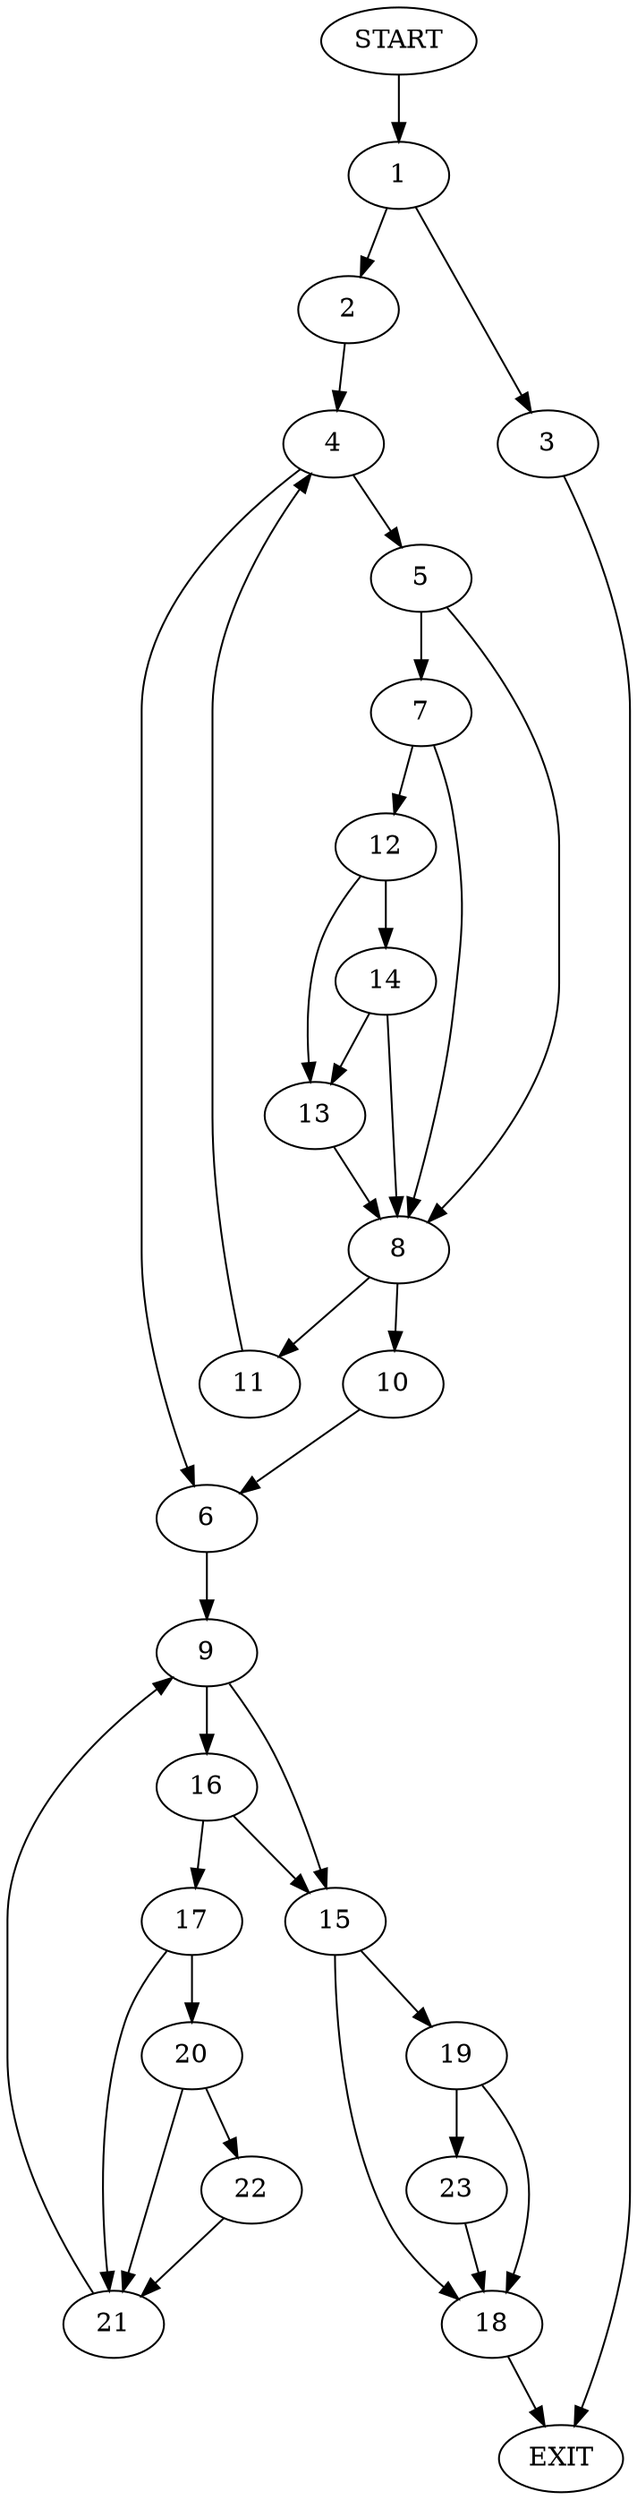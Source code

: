 digraph {
0 [label="START"]
24 [label="EXIT"]
0 -> 1
1 -> 2
1 -> 3
3 -> 24
2 -> 4
4 -> 5
4 -> 6
5 -> 7
5 -> 8
6 -> 9
8 -> 10
8 -> 11
7 -> 12
7 -> 8
12 -> 13
12 -> 14
14 -> 13
14 -> 8
13 -> 8
11 -> 4
10 -> 6
9 -> 15
9 -> 16
16 -> 15
16 -> 17
15 -> 18
15 -> 19
17 -> 20
17 -> 21
20 -> 22
20 -> 21
21 -> 9
22 -> 21
18 -> 24
19 -> 18
19 -> 23
23 -> 18
}
